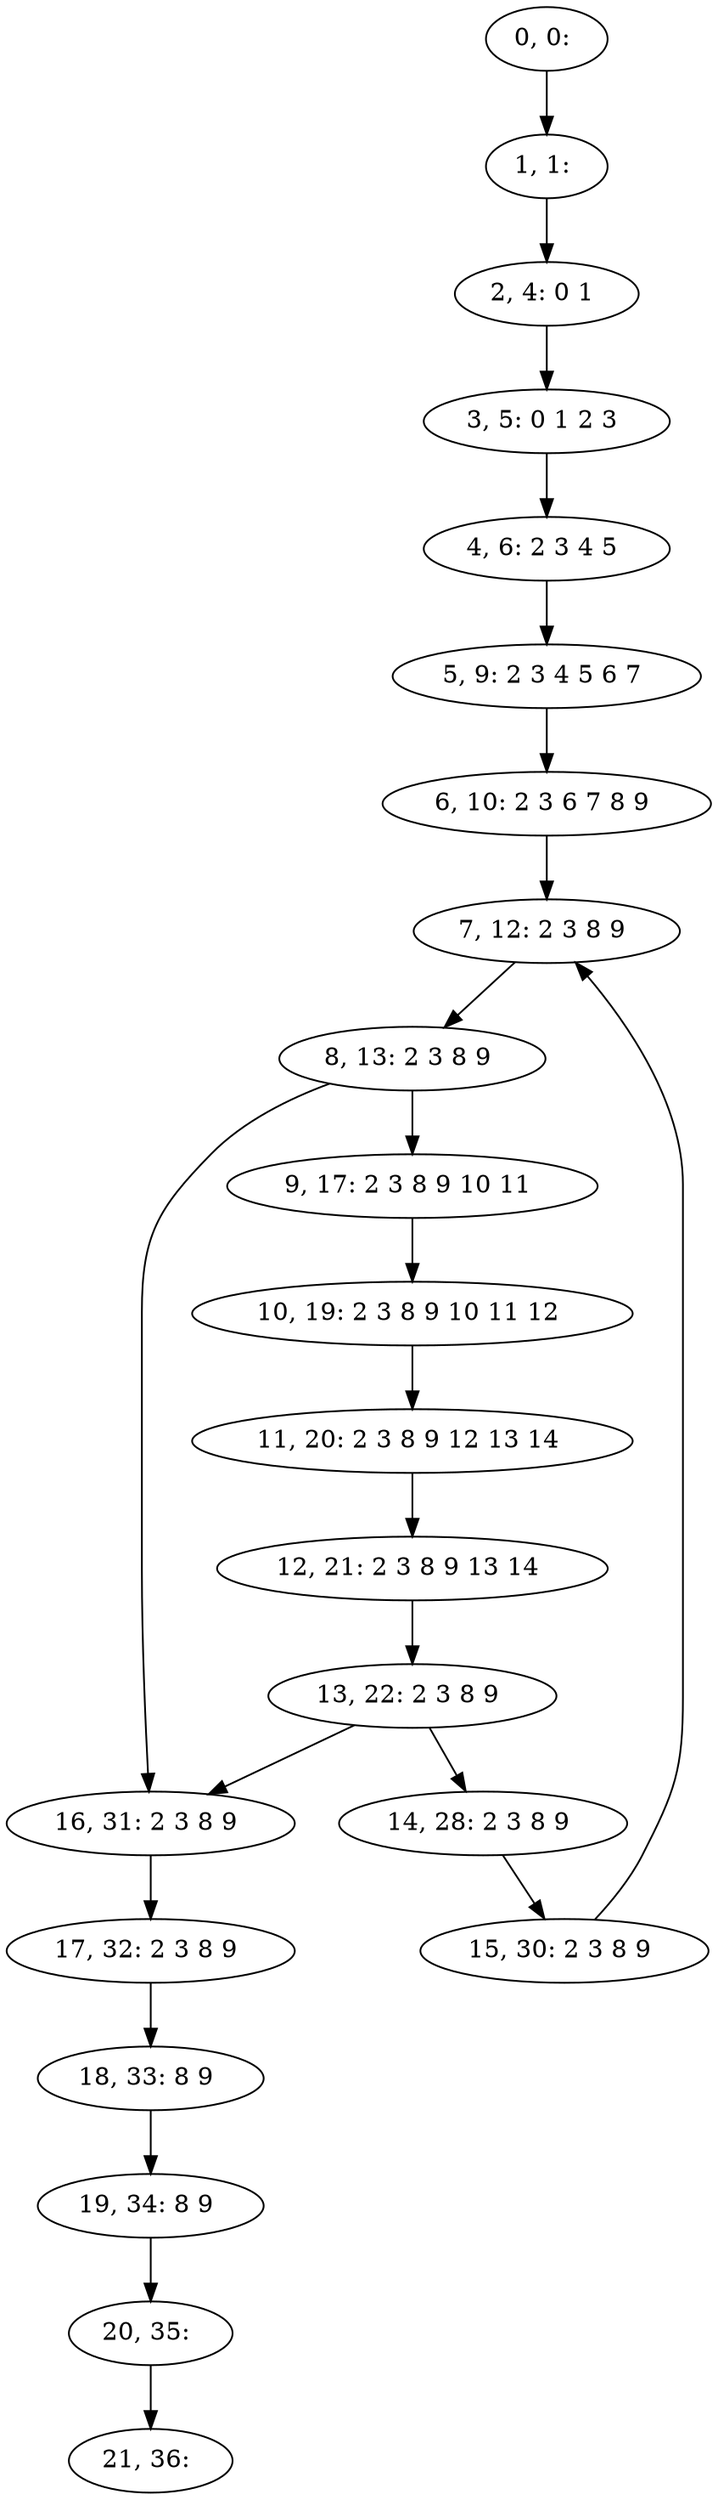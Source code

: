 digraph G {
0[label="0, 0: "];
1[label="1, 1: "];
2[label="2, 4: 0 1 "];
3[label="3, 5: 0 1 2 3 "];
4[label="4, 6: 2 3 4 5 "];
5[label="5, 9: 2 3 4 5 6 7 "];
6[label="6, 10: 2 3 6 7 8 9 "];
7[label="7, 12: 2 3 8 9 "];
8[label="8, 13: 2 3 8 9 "];
9[label="9, 17: 2 3 8 9 10 11 "];
10[label="10, 19: 2 3 8 9 10 11 12 "];
11[label="11, 20: 2 3 8 9 12 13 14 "];
12[label="12, 21: 2 3 8 9 13 14 "];
13[label="13, 22: 2 3 8 9 "];
14[label="14, 28: 2 3 8 9 "];
15[label="15, 30: 2 3 8 9 "];
16[label="16, 31: 2 3 8 9 "];
17[label="17, 32: 2 3 8 9 "];
18[label="18, 33: 8 9 "];
19[label="19, 34: 8 9 "];
20[label="20, 35: "];
21[label="21, 36: "];
0->1 ;
1->2 ;
2->3 ;
3->4 ;
4->5 ;
5->6 ;
6->7 ;
7->8 ;
8->9 ;
8->16 ;
9->10 ;
10->11 ;
11->12 ;
12->13 ;
13->14 ;
13->16 ;
14->15 ;
15->7 ;
16->17 ;
17->18 ;
18->19 ;
19->20 ;
20->21 ;
}
